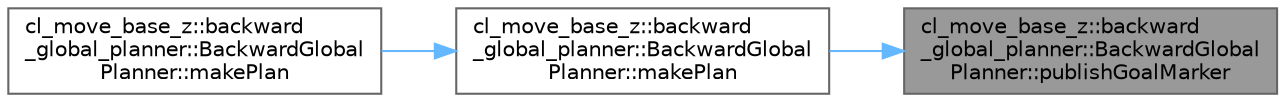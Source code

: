 digraph "cl_move_base_z::backward_global_planner::BackwardGlobalPlanner::publishGoalMarker"
{
 // LATEX_PDF_SIZE
  bgcolor="transparent";
  edge [fontname=Helvetica,fontsize=10,labelfontname=Helvetica,labelfontsize=10];
  node [fontname=Helvetica,fontsize=10,shape=box,height=0.2,width=0.4];
  rankdir="RL";
  Node1 [label="cl_move_base_z::backward\l_global_planner::BackwardGlobal\lPlanner::publishGoalMarker",height=0.2,width=0.4,color="gray40", fillcolor="grey60", style="filled", fontcolor="black",tooltip=" "];
  Node1 -> Node2 [dir="back",color="steelblue1",style="solid"];
  Node2 [label="cl_move_base_z::backward\l_global_planner::BackwardGlobal\lPlanner::makePlan",height=0.2,width=0.4,color="grey40", fillcolor="white", style="filled",URL="$classcl__move__base__z_1_1backward__global__planner_1_1BackwardGlobalPlanner.html#a3f1f3c81e7c52c9305544fd793741a41",tooltip=" "];
  Node2 -> Node3 [dir="back",color="steelblue1",style="solid"];
  Node3 [label="cl_move_base_z::backward\l_global_planner::BackwardGlobal\lPlanner::makePlan",height=0.2,width=0.4,color="grey40", fillcolor="white", style="filled",URL="$classcl__move__base__z_1_1backward__global__planner_1_1BackwardGlobalPlanner.html#a2fe289017031d072f4ac32d017fe989d",tooltip=" "];
}
